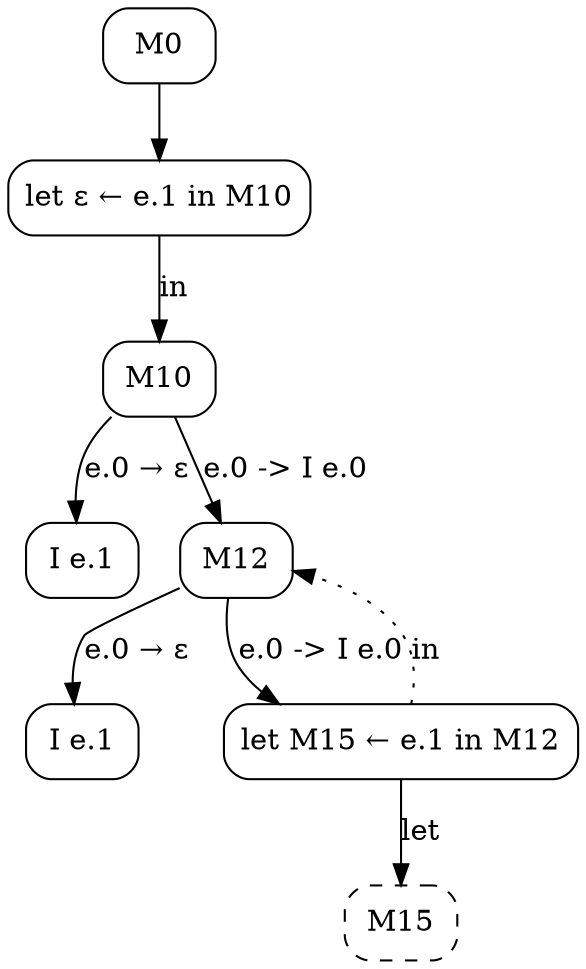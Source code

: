 digraph {
  node [shape=box, style=rounded];

  M0;
  M1 [label="let ε ← e.1 in M10"];
  M0 -> M1;
  M10;
  M1 -> M10 [label="in"];
  M11 [label="I e.1"];
  M10 -> M11 [label="e.0 → ε"];
  M12;
  M10 -> M12 [label="e.0 -> I e.0"];
  M13 [label="I e.1"];
  M12 -> M13 [label="e.0 → ε"];
  M14 [label="let M15 ← e.1 in M12"];
  M12 -> M14 [label="e.0 -> I e.0"];
  M15 [style="rounded,dashed"];
  M14 -> M15 [label="let"];
  M14 -> M12 [label="in", style=dotted];
}
